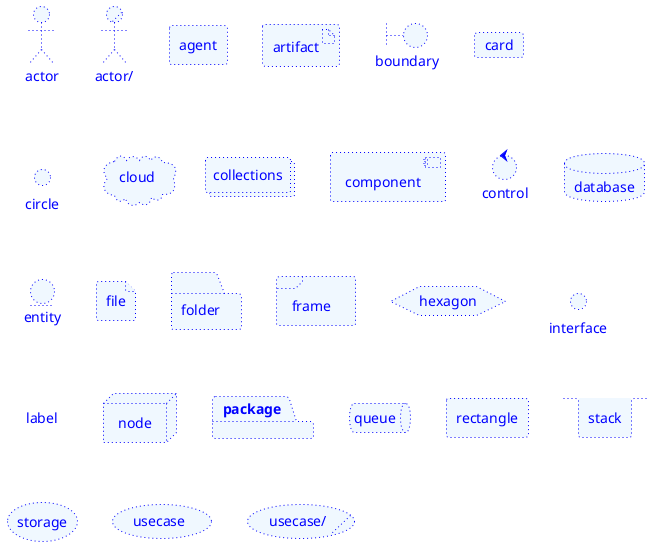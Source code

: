 @startuml
actor actor #aliceblue;line:blue;line.dotted;text:blue
actor/ "actor/" #aliceblue;line:blue;line.dotted;text:blue
agent agent #aliceblue;line:blue;line.dotted;text:blue
artifact artifact #aliceblue;line:blue;line.dotted;text:blue
boundary boundary #aliceblue;line:blue;line.dotted;text:blue
card card #aliceblue;line:blue;line.dotted;text:blue
circle circle #aliceblue;line:blue;line.dotted;text:blue
cloud cloud #aliceblue;line:blue;line.dotted;text:blue
collections collections #aliceblue;line:blue;line.dotted;text:blue
component component #aliceblue;line:blue;line.dotted;text:blue
control control #aliceblue;line:blue;line.dotted;text:blue
database database #aliceblue;line:blue;line.dotted;text:blue
entity entity #aliceblue;line:blue;line.dotted;text:blue
file file #aliceblue;line:blue;line.dotted;text:blue
folder folder #aliceblue;line:blue;line.dotted;text:blue
frame frame #aliceblue;line:blue;line.dotted;text:blue
hexagon hexagon #aliceblue;line:blue;line.dotted;text:blue
interface interface #aliceblue;line:blue;line.dotted;text:blue
label label #aliceblue;line:blue;line.dotted;text:blue
node node #aliceblue;line:blue;line.dotted;text:blue
package package #aliceblue;line:blue;line.dotted;text:blue
queue queue #aliceblue;line:blue;line.dotted;text:blue
rectangle rectangle #aliceblue;line:blue;line.dotted;text:blue
stack stack #aliceblue;line:blue;line.dotted;text:blue
storage storage #aliceblue;line:blue;line.dotted;text:blue
usecase usecase #aliceblue;line:blue;line.dotted;text:blue
usecase/ "usecase/" #aliceblue;line:blue;line.dotted;text:blue
@enduml
